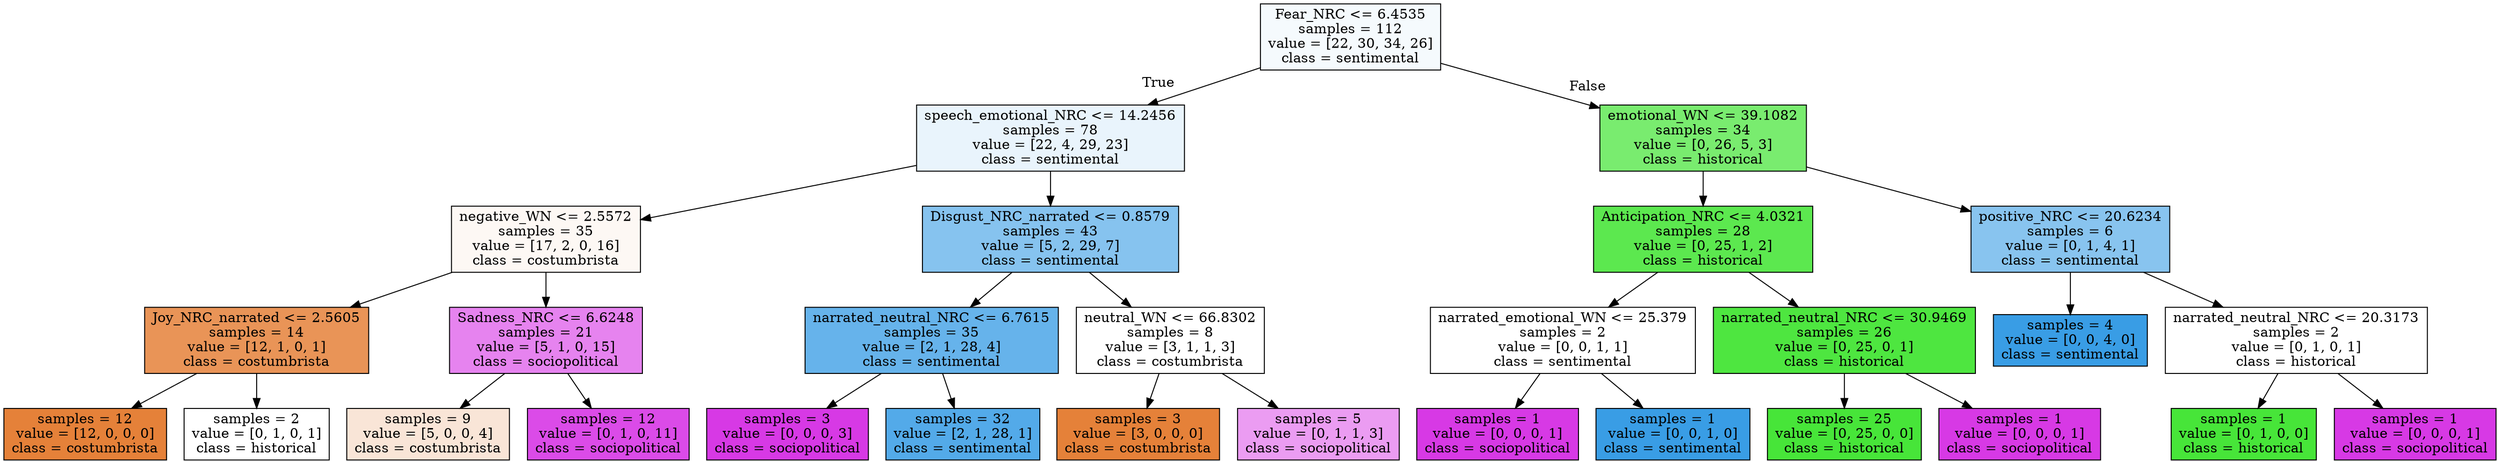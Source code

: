 digraph Tree {
node [shape=box, style="filled", color="black"] ;
0 [label="Fear_NRC <= 6.4535\nsamples = 112\nvalue = [22, 30, 34, 26]\nclass = sentimental", fillcolor="#399de50c"] ;
1 [label="speech_emotional_NRC <= 14.2456\nsamples = 78\nvalue = [22, 4, 29, 23]\nclass = sentimental", fillcolor="#399de51c"] ;
0 -> 1 [labeldistance=2.5, labelangle=45, headlabel="True"] ;
2 [label="negative_WN <= 2.5572\nsamples = 35\nvalue = [17, 2, 0, 16]\nclass = costumbrista", fillcolor="#e581390d"] ;
1 -> 2 ;
3 [label="Joy_NRC_narrated <= 2.5605\nsamples = 14\nvalue = [12, 1, 0, 1]\nclass = costumbrista", fillcolor="#e58139d8"] ;
2 -> 3 ;
4 [label="samples = 12\nvalue = [12, 0, 0, 0]\nclass = costumbrista", fillcolor="#e58139ff"] ;
3 -> 4 ;
5 [label="samples = 2\nvalue = [0, 1, 0, 1]\nclass = historical", fillcolor="#47e53900"] ;
3 -> 5 ;
6 [label="Sadness_NRC <= 6.6248\nsamples = 21\nvalue = [5, 1, 0, 15]\nclass = sociopolitical", fillcolor="#d739e59f"] ;
2 -> 6 ;
7 [label="samples = 9\nvalue = [5, 0, 0, 4]\nclass = costumbrista", fillcolor="#e5813933"] ;
6 -> 7 ;
8 [label="samples = 12\nvalue = [0, 1, 0, 11]\nclass = sociopolitical", fillcolor="#d739e5e8"] ;
6 -> 8 ;
9 [label="Disgust_NRC_narrated <= 0.8579\nsamples = 43\nvalue = [5, 2, 29, 7]\nclass = sentimental", fillcolor="#399de59c"] ;
1 -> 9 ;
10 [label="narrated_neutral_NRC <= 6.7615\nsamples = 35\nvalue = [2, 1, 28, 4]\nclass = sentimental", fillcolor="#399de5c5"] ;
9 -> 10 ;
11 [label="samples = 3\nvalue = [0, 0, 0, 3]\nclass = sociopolitical", fillcolor="#d739e5ff"] ;
10 -> 11 ;
12 [label="samples = 32\nvalue = [2, 1, 28, 1]\nclass = sentimental", fillcolor="#399de5dd"] ;
10 -> 12 ;
13 [label="neutral_WN <= 66.8302\nsamples = 8\nvalue = [3, 1, 1, 3]\nclass = costumbrista", fillcolor="#e5813900"] ;
9 -> 13 ;
14 [label="samples = 3\nvalue = [3, 0, 0, 0]\nclass = costumbrista", fillcolor="#e58139ff"] ;
13 -> 14 ;
15 [label="samples = 5\nvalue = [0, 1, 1, 3]\nclass = sociopolitical", fillcolor="#d739e57f"] ;
13 -> 15 ;
16 [label="emotional_WN <= 39.1082\nsamples = 34\nvalue = [0, 26, 5, 3]\nclass = historical", fillcolor="#47e539b9"] ;
0 -> 16 [labeldistance=2.5, labelangle=-45, headlabel="False"] ;
17 [label="Anticipation_NRC <= 4.0321\nsamples = 28\nvalue = [0, 25, 1, 2]\nclass = historical", fillcolor="#47e539e2"] ;
16 -> 17 ;
18 [label="narrated_emotional_WN <= 25.379\nsamples = 2\nvalue = [0, 0, 1, 1]\nclass = sentimental", fillcolor="#399de500"] ;
17 -> 18 ;
19 [label="samples = 1\nvalue = [0, 0, 0, 1]\nclass = sociopolitical", fillcolor="#d739e5ff"] ;
18 -> 19 ;
20 [label="samples = 1\nvalue = [0, 0, 1, 0]\nclass = sentimental", fillcolor="#399de5ff"] ;
18 -> 20 ;
21 [label="narrated_neutral_NRC <= 30.9469\nsamples = 26\nvalue = [0, 25, 0, 1]\nclass = historical", fillcolor="#47e539f5"] ;
17 -> 21 ;
22 [label="samples = 25\nvalue = [0, 25, 0, 0]\nclass = historical", fillcolor="#47e539ff"] ;
21 -> 22 ;
23 [label="samples = 1\nvalue = [0, 0, 0, 1]\nclass = sociopolitical", fillcolor="#d739e5ff"] ;
21 -> 23 ;
24 [label="positive_NRC <= 20.6234\nsamples = 6\nvalue = [0, 1, 4, 1]\nclass = sentimental", fillcolor="#399de599"] ;
16 -> 24 ;
25 [label="samples = 4\nvalue = [0, 0, 4, 0]\nclass = sentimental", fillcolor="#399de5ff"] ;
24 -> 25 ;
26 [label="narrated_neutral_NRC <= 20.3173\nsamples = 2\nvalue = [0, 1, 0, 1]\nclass = historical", fillcolor="#47e53900"] ;
24 -> 26 ;
27 [label="samples = 1\nvalue = [0, 1, 0, 0]\nclass = historical", fillcolor="#47e539ff"] ;
26 -> 27 ;
28 [label="samples = 1\nvalue = [0, 0, 0, 1]\nclass = sociopolitical", fillcolor="#d739e5ff"] ;
26 -> 28 ;
}